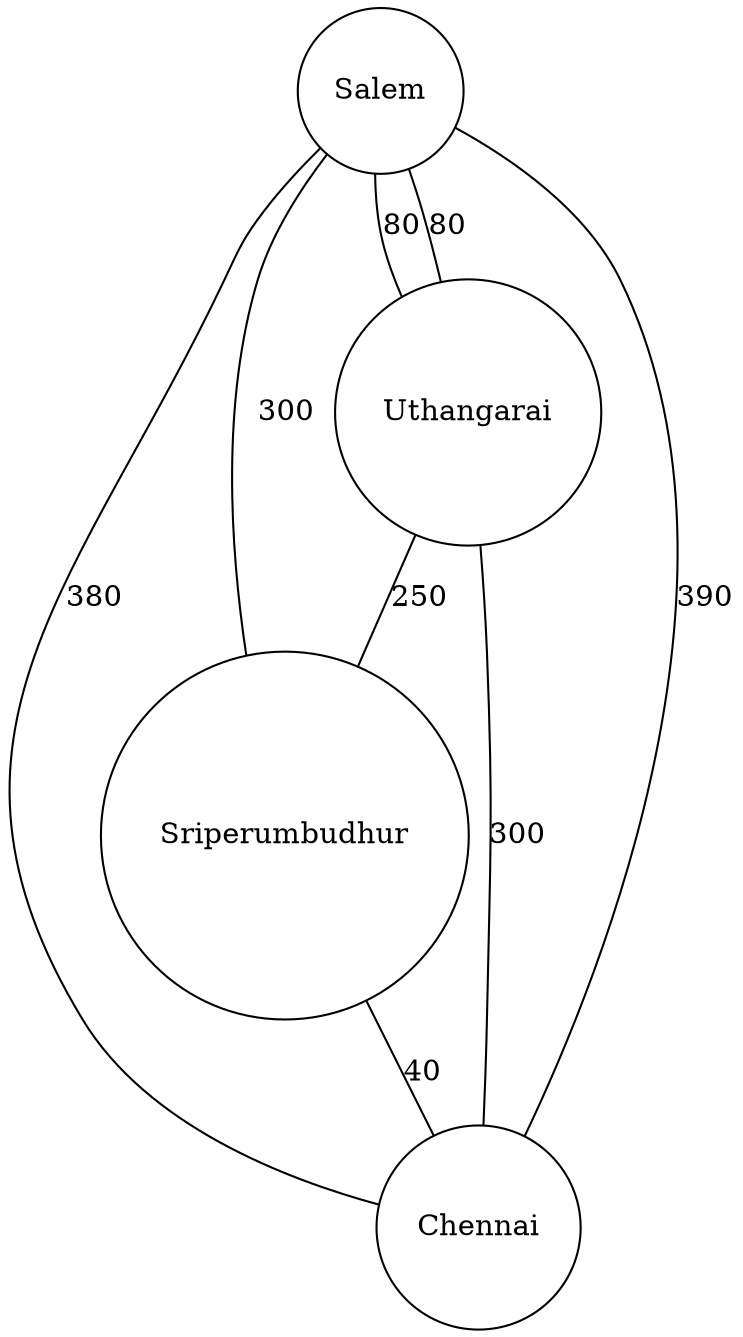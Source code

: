 graph InputGraph {
node [shape=circle]
  3 [label="Salem"]
  1 [label="Chennai"]
  2 [label="Sriperumbudhur"]
  0 [label="Uthangarai"]
  0 -- 1 [label="300"]
  3 -- 1 [label="380"]
  2 -- 1 [label="40"]
  0 -- 2 [label="250"]
  3 -- 2 [label="300"]
  3 -- 0 [label="80"]
  1 -- 3 [label="390"]
  0 -- 3 [label="80"]
}